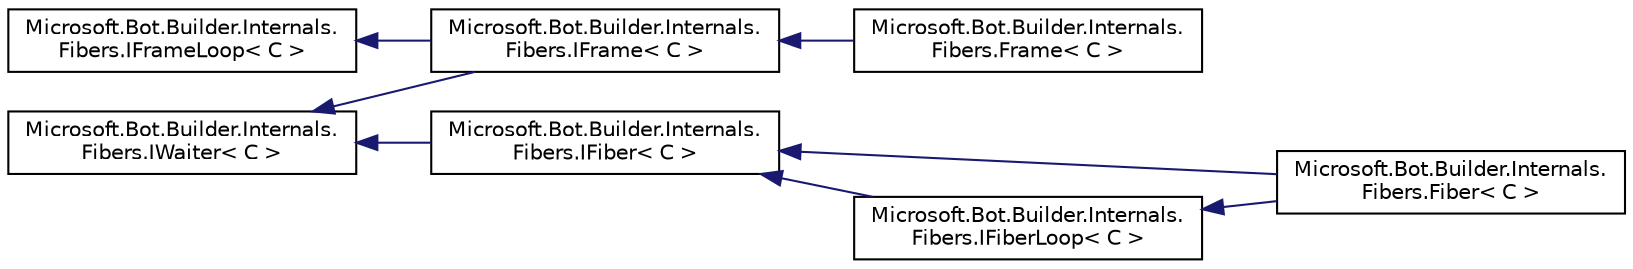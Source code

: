 digraph "Graphical Class Hierarchy"
{
  edge [fontname="Helvetica",fontsize="10",labelfontname="Helvetica",labelfontsize="10"];
  node [fontname="Helvetica",fontsize="10",shape=record];
  rankdir="LR";
  Node1 [label="Microsoft.Bot.Builder.Internals.\lFibers.IFrameLoop\< C \>",height=0.2,width=0.4,color="black", fillcolor="white", style="filled",URL="$dc/db7/interface_microsoft_1_1_bot_1_1_builder_1_1_internals_1_1_fibers_1_1_i_frame_loop.html"];
  Node1 -> Node2 [dir="back",color="midnightblue",fontsize="10",style="solid",fontname="Helvetica"];
  Node2 [label="Microsoft.Bot.Builder.Internals.\lFibers.IFrame\< C \>",height=0.2,width=0.4,color="black", fillcolor="white", style="filled",URL="$db/d9a/interface_microsoft_1_1_bot_1_1_builder_1_1_internals_1_1_fibers_1_1_i_frame.html"];
  Node2 -> Node3 [dir="back",color="midnightblue",fontsize="10",style="solid",fontname="Helvetica"];
  Node3 [label="Microsoft.Bot.Builder.Internals.\lFibers.Frame\< C \>",height=0.2,width=0.4,color="black", fillcolor="white", style="filled",URL="$da/d03/class_microsoft_1_1_bot_1_1_builder_1_1_internals_1_1_fibers_1_1_frame.html"];
  Node4 [label="Microsoft.Bot.Builder.Internals.\lFibers.IWaiter\< C \>",height=0.2,width=0.4,color="black", fillcolor="white", style="filled",URL="$d3/d42/interface_microsoft_1_1_bot_1_1_builder_1_1_internals_1_1_fibers_1_1_i_waiter.html"];
  Node4 -> Node5 [dir="back",color="midnightblue",fontsize="10",style="solid",fontname="Helvetica"];
  Node5 [label="Microsoft.Bot.Builder.Internals.\lFibers.IFiber\< C \>",height=0.2,width=0.4,color="black", fillcolor="white", style="filled",URL="$d3/d48/interface_microsoft_1_1_bot_1_1_builder_1_1_internals_1_1_fibers_1_1_i_fiber.html"];
  Node5 -> Node6 [dir="back",color="midnightblue",fontsize="10",style="solid",fontname="Helvetica"];
  Node6 [label="Microsoft.Bot.Builder.Internals.\lFibers.Fiber\< C \>",height=0.2,width=0.4,color="black", fillcolor="white", style="filled",URL="$d6/d8d/class_microsoft_1_1_bot_1_1_builder_1_1_internals_1_1_fibers_1_1_fiber.html"];
  Node5 -> Node7 [dir="back",color="midnightblue",fontsize="10",style="solid",fontname="Helvetica"];
  Node7 [label="Microsoft.Bot.Builder.Internals.\lFibers.IFiberLoop\< C \>",height=0.2,width=0.4,color="black", fillcolor="white", style="filled",URL="$d3/d08/interface_microsoft_1_1_bot_1_1_builder_1_1_internals_1_1_fibers_1_1_i_fiber_loop.html"];
  Node7 -> Node6 [dir="back",color="midnightblue",fontsize="10",style="solid",fontname="Helvetica"];
  Node4 -> Node2 [dir="back",color="midnightblue",fontsize="10",style="solid",fontname="Helvetica"];
}
